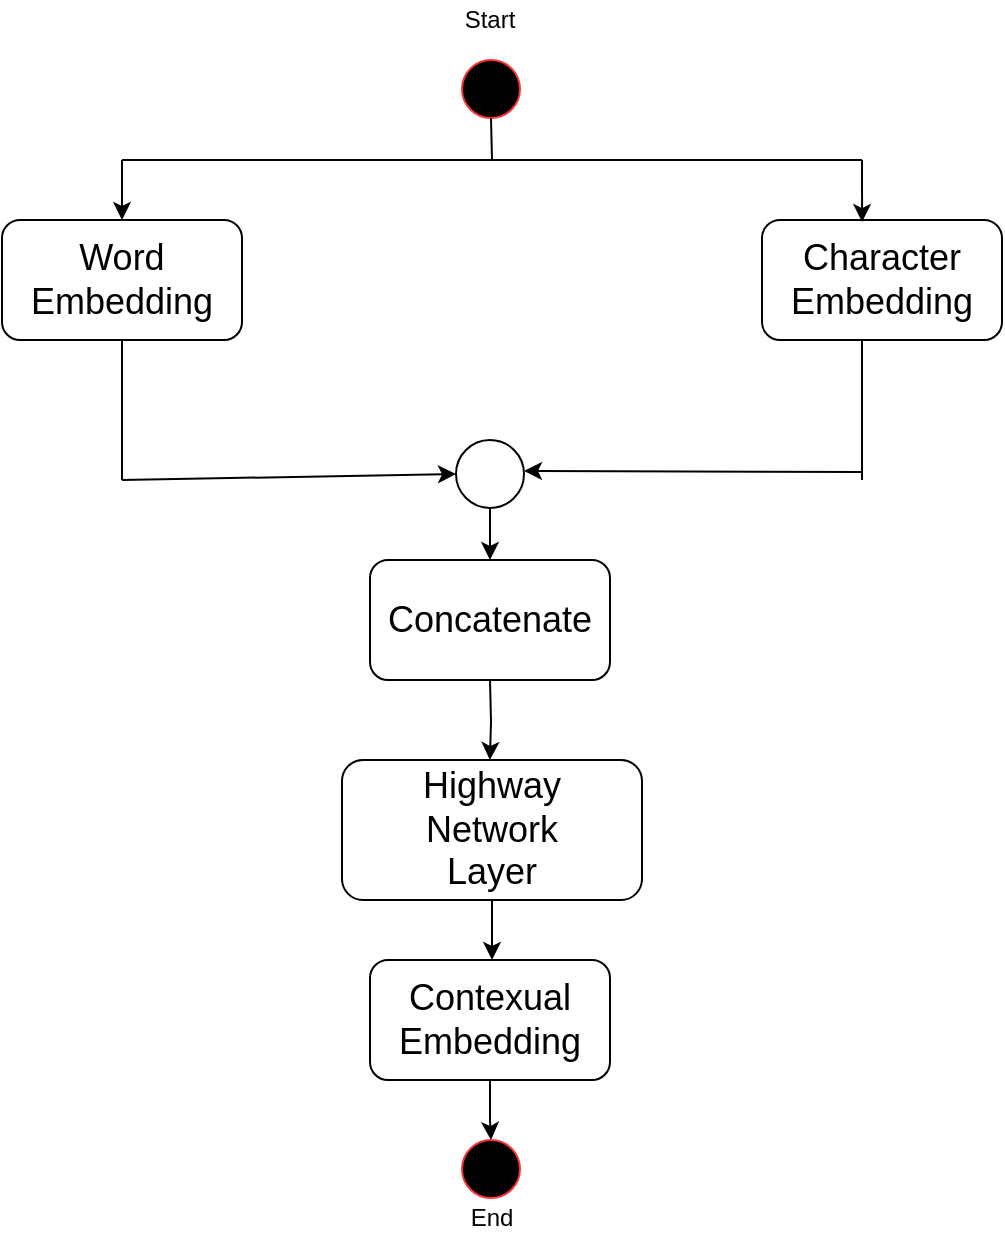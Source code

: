 <mxfile version="13.8.0" type="github">
  <diagram id="t5i5QkcxN5-ZaSmJhJ2y" name="Page-1">
    <mxGraphModel dx="868" dy="479" grid="1" gridSize="10" guides="1" tooltips="1" connect="1" arrows="1" fold="1" page="1" pageScale="1" pageWidth="827" pageHeight="1169" math="0" shadow="0">
      <root>
        <mxCell id="0" />
        <mxCell id="1" parent="0" />
        <mxCell id="1hpyTl7lSzMCZ0TIWofa-1" value="" style="ellipse;whiteSpace=wrap;html=1;aspect=fixed;strokeColor=#FF3333;fillColor=#000000;" vertex="1" parent="1">
          <mxGeometry x="400" y="90" width="29" height="29" as="geometry" />
        </mxCell>
        <mxCell id="1hpyTl7lSzMCZ0TIWofa-4" value="&lt;div&gt;&lt;font style=&quot;font-size: 18px&quot;&gt;Word&lt;/font&gt;&lt;/div&gt;&lt;div&gt;&lt;font style=&quot;font-size: 18px&quot;&gt;Embedding&lt;/font&gt;&lt;br&gt;&lt;/div&gt;" style="rounded=1;whiteSpace=wrap;html=1;strokeColor=#000000;fillColor=#FFFFFF;" vertex="1" parent="1">
          <mxGeometry x="170" y="170" width="120" height="60" as="geometry" />
        </mxCell>
        <mxCell id="1hpyTl7lSzMCZ0TIWofa-5" value="&lt;div&gt;&lt;font style=&quot;font-size: 18px&quot;&gt;Character&lt;/font&gt;&lt;/div&gt;&lt;div&gt;&lt;font style=&quot;font-size: 18px&quot;&gt;Embedding&lt;/font&gt;&lt;br&gt;&lt;/div&gt;" style="rounded=1;whiteSpace=wrap;html=1;strokeColor=#000000;fillColor=#FFFFFF;" vertex="1" parent="1">
          <mxGeometry x="550" y="170" width="120" height="60" as="geometry" />
        </mxCell>
        <mxCell id="1hpyTl7lSzMCZ0TIWofa-8" value="" style="endArrow=none;html=1;fillColor=#3333FF;entryX=0.5;entryY=1;entryDx=0;entryDy=0;" edge="1" parent="1" target="1hpyTl7lSzMCZ0TIWofa-1">
          <mxGeometry width="50" height="50" relative="1" as="geometry">
            <mxPoint x="415" y="140" as="sourcePoint" />
            <mxPoint x="413.5" y="130" as="targetPoint" />
          </mxGeometry>
        </mxCell>
        <mxCell id="1hpyTl7lSzMCZ0TIWofa-9" value="" style="endArrow=none;html=1;fillColor=#3333FF;" edge="1" parent="1">
          <mxGeometry width="50" height="50" relative="1" as="geometry">
            <mxPoint x="230" y="140" as="sourcePoint" />
            <mxPoint x="600" y="140" as="targetPoint" />
          </mxGeometry>
        </mxCell>
        <mxCell id="1hpyTl7lSzMCZ0TIWofa-10" value="" style="endArrow=classic;html=1;fillColor=#3333FF;entryX=0.5;entryY=0;entryDx=0;entryDy=0;entryPerimeter=0;" edge="1" parent="1" target="1hpyTl7lSzMCZ0TIWofa-4">
          <mxGeometry width="50" height="50" relative="1" as="geometry">
            <mxPoint x="230" y="140" as="sourcePoint" />
            <mxPoint x="230" y="160" as="targetPoint" />
          </mxGeometry>
        </mxCell>
        <mxCell id="1hpyTl7lSzMCZ0TIWofa-12" value="" style="endArrow=classic;html=1;fillColor=#3333FF;entryX=0.417;entryY=0.017;entryDx=0;entryDy=0;entryPerimeter=0;" edge="1" parent="1" target="1hpyTl7lSzMCZ0TIWofa-5">
          <mxGeometry width="50" height="50" relative="1" as="geometry">
            <mxPoint x="600" y="140" as="sourcePoint" />
            <mxPoint x="660" y="130" as="targetPoint" />
          </mxGeometry>
        </mxCell>
        <mxCell id="1hpyTl7lSzMCZ0TIWofa-20" style="edgeStyle=orthogonalEdgeStyle;rounded=0;orthogonalLoop=1;jettySize=auto;html=1;fillColor=#3333FF;" edge="1" parent="1" source="1hpyTl7lSzMCZ0TIWofa-13" target="1hpyTl7lSzMCZ0TIWofa-19">
          <mxGeometry relative="1" as="geometry" />
        </mxCell>
        <mxCell id="1hpyTl7lSzMCZ0TIWofa-13" value="" style="ellipse;whiteSpace=wrap;html=1;aspect=fixed;strokeColor=#000000;fillColor=#FFFFFF;" vertex="1" parent="1">
          <mxGeometry x="397" y="280" width="34" height="34" as="geometry" />
        </mxCell>
        <mxCell id="1hpyTl7lSzMCZ0TIWofa-15" value="" style="endArrow=none;html=1;fillColor=#3333FF;exitX=0.5;exitY=1;exitDx=0;exitDy=0;" edge="1" parent="1" source="1hpyTl7lSzMCZ0TIWofa-4">
          <mxGeometry width="50" height="50" relative="1" as="geometry">
            <mxPoint x="200" y="300" as="sourcePoint" />
            <mxPoint x="230" y="300" as="targetPoint" />
          </mxGeometry>
        </mxCell>
        <mxCell id="1hpyTl7lSzMCZ0TIWofa-16" value="" style="endArrow=none;html=1;fillColor=#3333FF;exitX=0.5;exitY=1;exitDx=0;exitDy=0;" edge="1" parent="1">
          <mxGeometry width="50" height="50" relative="1" as="geometry">
            <mxPoint x="600" y="230" as="sourcePoint" />
            <mxPoint x="600" y="300" as="targetPoint" />
          </mxGeometry>
        </mxCell>
        <mxCell id="1hpyTl7lSzMCZ0TIWofa-17" value="" style="endArrow=classic;html=1;fillColor=#3333FF;entryX=0;entryY=0.5;entryDx=0;entryDy=0;" edge="1" parent="1" target="1hpyTl7lSzMCZ0TIWofa-13">
          <mxGeometry width="50" height="50" relative="1" as="geometry">
            <mxPoint x="230" y="300" as="sourcePoint" />
            <mxPoint x="360" y="290" as="targetPoint" />
          </mxGeometry>
        </mxCell>
        <mxCell id="1hpyTl7lSzMCZ0TIWofa-18" value="" style="endArrow=classic;html=1;fillColor=#3333FF;" edge="1" parent="1">
          <mxGeometry width="50" height="50" relative="1" as="geometry">
            <mxPoint x="600" y="296" as="sourcePoint" />
            <mxPoint x="431" y="295.5" as="targetPoint" />
          </mxGeometry>
        </mxCell>
        <mxCell id="1hpyTl7lSzMCZ0TIWofa-22" style="edgeStyle=orthogonalEdgeStyle;rounded=0;orthogonalLoop=1;jettySize=auto;html=1;fillColor=#3333FF;entryX=0.493;entryY=0;entryDx=0;entryDy=0;entryPerimeter=0;" edge="1" parent="1" target="1hpyTl7lSzMCZ0TIWofa-21">
          <mxGeometry relative="1" as="geometry">
            <mxPoint x="414" y="430" as="targetPoint" />
            <mxPoint x="414" y="400" as="sourcePoint" />
          </mxGeometry>
        </mxCell>
        <mxCell id="1hpyTl7lSzMCZ0TIWofa-19" value="&lt;div&gt;&lt;font style=&quot;font-size: 18px&quot;&gt;Concatenate&lt;/font&gt;&lt;/div&gt;" style="rounded=1;whiteSpace=wrap;html=1;strokeColor=#000000;fillColor=#FFFFFF;" vertex="1" parent="1">
          <mxGeometry x="354" y="340" width="120" height="60" as="geometry" />
        </mxCell>
        <mxCell id="1hpyTl7lSzMCZ0TIWofa-21" value="&lt;div&gt;&lt;font style=&quot;font-size: 18px&quot;&gt;Highway&lt;/font&gt;&lt;/div&gt;&lt;div&gt;&lt;font style=&quot;font-size: 18px&quot;&gt;Network&lt;/font&gt;&lt;/div&gt;&lt;div&gt;&lt;font style=&quot;font-size: 18px&quot;&gt;Layer&lt;/font&gt;&lt;br&gt;&lt;/div&gt;" style="rounded=1;whiteSpace=wrap;html=1;strokeColor=#000000;fillColor=#FFFFFF;" vertex="1" parent="1">
          <mxGeometry x="340" y="440" width="150" height="70" as="geometry" />
        </mxCell>
        <mxCell id="1hpyTl7lSzMCZ0TIWofa-31" style="edgeStyle=orthogonalEdgeStyle;rounded=0;orthogonalLoop=1;jettySize=auto;html=1;fillColor=#3333FF;" edge="1" parent="1" source="1hpyTl7lSzMCZ0TIWofa-23" target="1hpyTl7lSzMCZ0TIWofa-30">
          <mxGeometry relative="1" as="geometry" />
        </mxCell>
        <mxCell id="1hpyTl7lSzMCZ0TIWofa-23" value="&lt;div&gt;&lt;font style=&quot;font-size: 18px&quot;&gt;Contexual&lt;/font&gt;&lt;/div&gt;&lt;div&gt;&lt;font style=&quot;font-size: 18px&quot;&gt;Embedding&lt;/font&gt;&lt;br&gt;&lt;/div&gt;" style="rounded=1;whiteSpace=wrap;html=1;strokeColor=#000000;fillColor=#FFFFFF;" vertex="1" parent="1">
          <mxGeometry x="354" y="540" width="120" height="60" as="geometry" />
        </mxCell>
        <mxCell id="1hpyTl7lSzMCZ0TIWofa-29" value="" style="endArrow=classic;html=1;fillColor=#3333FF;exitX=0.5;exitY=1;exitDx=0;exitDy=0;" edge="1" parent="1" source="1hpyTl7lSzMCZ0TIWofa-21">
          <mxGeometry width="50" height="50" relative="1" as="geometry">
            <mxPoint x="380" y="700" as="sourcePoint" />
            <mxPoint x="415" y="540" as="targetPoint" />
          </mxGeometry>
        </mxCell>
        <mxCell id="1hpyTl7lSzMCZ0TIWofa-30" value="" style="ellipse;whiteSpace=wrap;html=1;aspect=fixed;strokeColor=#FF3333;fillColor=#000000;" vertex="1" parent="1">
          <mxGeometry x="400" y="630" width="29" height="29" as="geometry" />
        </mxCell>
        <mxCell id="1hpyTl7lSzMCZ0TIWofa-32" value="Start" style="text;html=1;strokeColor=none;fillColor=none;align=center;verticalAlign=middle;whiteSpace=wrap;rounded=0;" vertex="1" parent="1">
          <mxGeometry x="394" y="60" width="40" height="20" as="geometry" />
        </mxCell>
        <mxCell id="1hpyTl7lSzMCZ0TIWofa-33" value="End" style="text;html=1;strokeColor=none;fillColor=none;align=center;verticalAlign=middle;whiteSpace=wrap;rounded=0;" vertex="1" parent="1">
          <mxGeometry x="395" y="659" width="40" height="20" as="geometry" />
        </mxCell>
      </root>
    </mxGraphModel>
  </diagram>
</mxfile>
